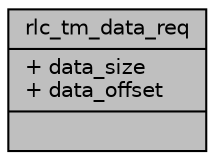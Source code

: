 digraph "rlc_tm_data_req"
{
 // LATEX_PDF_SIZE
  edge [fontname="Helvetica",fontsize="10",labelfontname="Helvetica",labelfontsize="10"];
  node [fontname="Helvetica",fontsize="10",shape=record];
  Node1 [label="{rlc_tm_data_req\n|+ data_size\l+ data_offset\l|}",height=0.2,width=0.4,color="black", fillcolor="grey75", style="filled", fontcolor="black",tooltip=" "];
}

